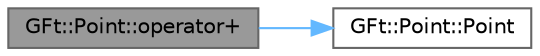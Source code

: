 digraph "GFt::Point::operator+"
{
 // LATEX_PDF_SIZE
  bgcolor="transparent";
  edge [fontname=Helvetica,fontsize=10,labelfontname=Helvetica,labelfontsize=10];
  node [fontname=Helvetica,fontsize=10,shape=box,height=0.2,width=0.4];
  rankdir="LR";
  Node1 [id="Node000001",label="GFt::Point::operator+",height=0.2,width=0.4,color="gray40", fillcolor="grey60", style="filled", fontcolor="black",tooltip="加法操作符重载"];
  Node1 -> Node2 [id="edge1_Node000001_Node000002",color="steelblue1",style="solid",tooltip=" "];
  Node2 [id="Node000002",label="GFt::Point::Point",height=0.2,width=0.4,color="grey40", fillcolor="white", style="filled",URL="$class_g_ft_1_1_point.html#a4638a3e79f10e003a62c78934dfc8db9",tooltip="构造函数"];
}
